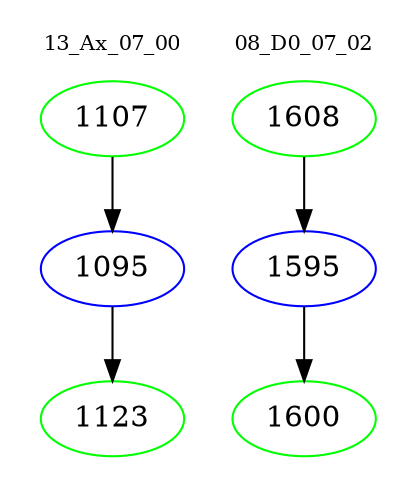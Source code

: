 digraph{
subgraph cluster_0 {
color = white
label = "13_Ax_07_00";
fontsize=10;
T0_1107 [label="1107", color="green"]
T0_1107 -> T0_1095 [color="black"]
T0_1095 [label="1095", color="blue"]
T0_1095 -> T0_1123 [color="black"]
T0_1123 [label="1123", color="green"]
}
subgraph cluster_1 {
color = white
label = "08_D0_07_02";
fontsize=10;
T1_1608 [label="1608", color="green"]
T1_1608 -> T1_1595 [color="black"]
T1_1595 [label="1595", color="blue"]
T1_1595 -> T1_1600 [color="black"]
T1_1600 [label="1600", color="green"]
}
}
